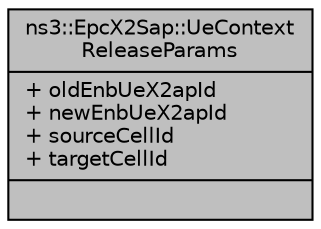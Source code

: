 digraph "ns3::EpcX2Sap::UeContextReleaseParams"
{
  edge [fontname="Helvetica",fontsize="10",labelfontname="Helvetica",labelfontsize="10"];
  node [fontname="Helvetica",fontsize="10",shape=record];
  Node1 [label="{ns3::EpcX2Sap::UeContext\lReleaseParams\n|+ oldEnbUeX2apId\l+ newEnbUeX2apId\l+ sourceCellId\l+ targetCellId\l|}",height=0.2,width=0.4,color="black", fillcolor="grey75", style="filled", fontcolor="black"];
}
